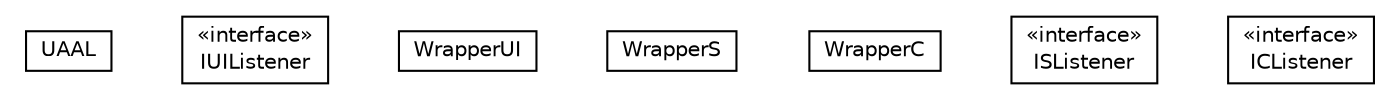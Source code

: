 #!/usr/local/bin/dot
#
# Class diagram 
# Generated by UMLGraph version R5_6-24-gf6e263 (http://www.umlgraph.org/)
#

digraph G {
	edge [fontname="Helvetica",fontsize=10,labelfontname="Helvetica",labelfontsize=10];
	node [fontname="Helvetica",fontsize=10,shape=plaintext];
	nodesep=0.25;
	ranksep=0.5;
	// org.universAAL.support.utils.UAAL
	c306511 [label=<<table title="org.universAAL.support.utils.UAAL" border="0" cellborder="1" cellspacing="0" cellpadding="2" port="p" href="./UAAL.html">
		<tr><td><table border="0" cellspacing="0" cellpadding="1">
<tr><td align="center" balign="center"> UAAL </td></tr>
		</table></td></tr>
		</table>>, URL="./UAAL.html", fontname="Helvetica", fontcolor="black", fontsize=10.0];
	// org.universAAL.support.utils.IUIListener
	c306512 [label=<<table title="org.universAAL.support.utils.IUIListener" border="0" cellborder="1" cellspacing="0" cellpadding="2" port="p" href="./IUIListener.html">
		<tr><td><table border="0" cellspacing="0" cellpadding="1">
<tr><td align="center" balign="center"> &#171;interface&#187; </td></tr>
<tr><td align="center" balign="center"> IUIListener </td></tr>
		</table></td></tr>
		</table>>, URL="./IUIListener.html", fontname="Helvetica", fontcolor="black", fontsize=10.0];
	// org.universAAL.support.utils.WrapperUI
	c306513 [label=<<table title="org.universAAL.support.utils.WrapperUI" border="0" cellborder="1" cellspacing="0" cellpadding="2" port="p" href="./WrapperUI.html">
		<tr><td><table border="0" cellspacing="0" cellpadding="1">
<tr><td align="center" balign="center"> WrapperUI </td></tr>
		</table></td></tr>
		</table>>, URL="./WrapperUI.html", fontname="Helvetica", fontcolor="black", fontsize=10.0];
	// org.universAAL.support.utils.WrapperS
	c306514 [label=<<table title="org.universAAL.support.utils.WrapperS" border="0" cellborder="1" cellspacing="0" cellpadding="2" port="p" href="./WrapperS.html">
		<tr><td><table border="0" cellspacing="0" cellpadding="1">
<tr><td align="center" balign="center"> WrapperS </td></tr>
		</table></td></tr>
		</table>>, URL="./WrapperS.html", fontname="Helvetica", fontcolor="black", fontsize=10.0];
	// org.universAAL.support.utils.WrapperC
	c306515 [label=<<table title="org.universAAL.support.utils.WrapperC" border="0" cellborder="1" cellspacing="0" cellpadding="2" port="p" href="./WrapperC.html">
		<tr><td><table border="0" cellspacing="0" cellpadding="1">
<tr><td align="center" balign="center"> WrapperC </td></tr>
		</table></td></tr>
		</table>>, URL="./WrapperC.html", fontname="Helvetica", fontcolor="black", fontsize=10.0];
	// org.universAAL.support.utils.ISListener
	c306516 [label=<<table title="org.universAAL.support.utils.ISListener" border="0" cellborder="1" cellspacing="0" cellpadding="2" port="p" href="./ISListener.html">
		<tr><td><table border="0" cellspacing="0" cellpadding="1">
<tr><td align="center" balign="center"> &#171;interface&#187; </td></tr>
<tr><td align="center" balign="center"> ISListener </td></tr>
		</table></td></tr>
		</table>>, URL="./ISListener.html", fontname="Helvetica", fontcolor="black", fontsize=10.0];
	// org.universAAL.support.utils.ICListener
	c306517 [label=<<table title="org.universAAL.support.utils.ICListener" border="0" cellborder="1" cellspacing="0" cellpadding="2" port="p" href="./ICListener.html">
		<tr><td><table border="0" cellspacing="0" cellpadding="1">
<tr><td align="center" balign="center"> &#171;interface&#187; </td></tr>
<tr><td align="center" balign="center"> ICListener </td></tr>
		</table></td></tr>
		</table>>, URL="./ICListener.html", fontname="Helvetica", fontcolor="black", fontsize=10.0];
}


